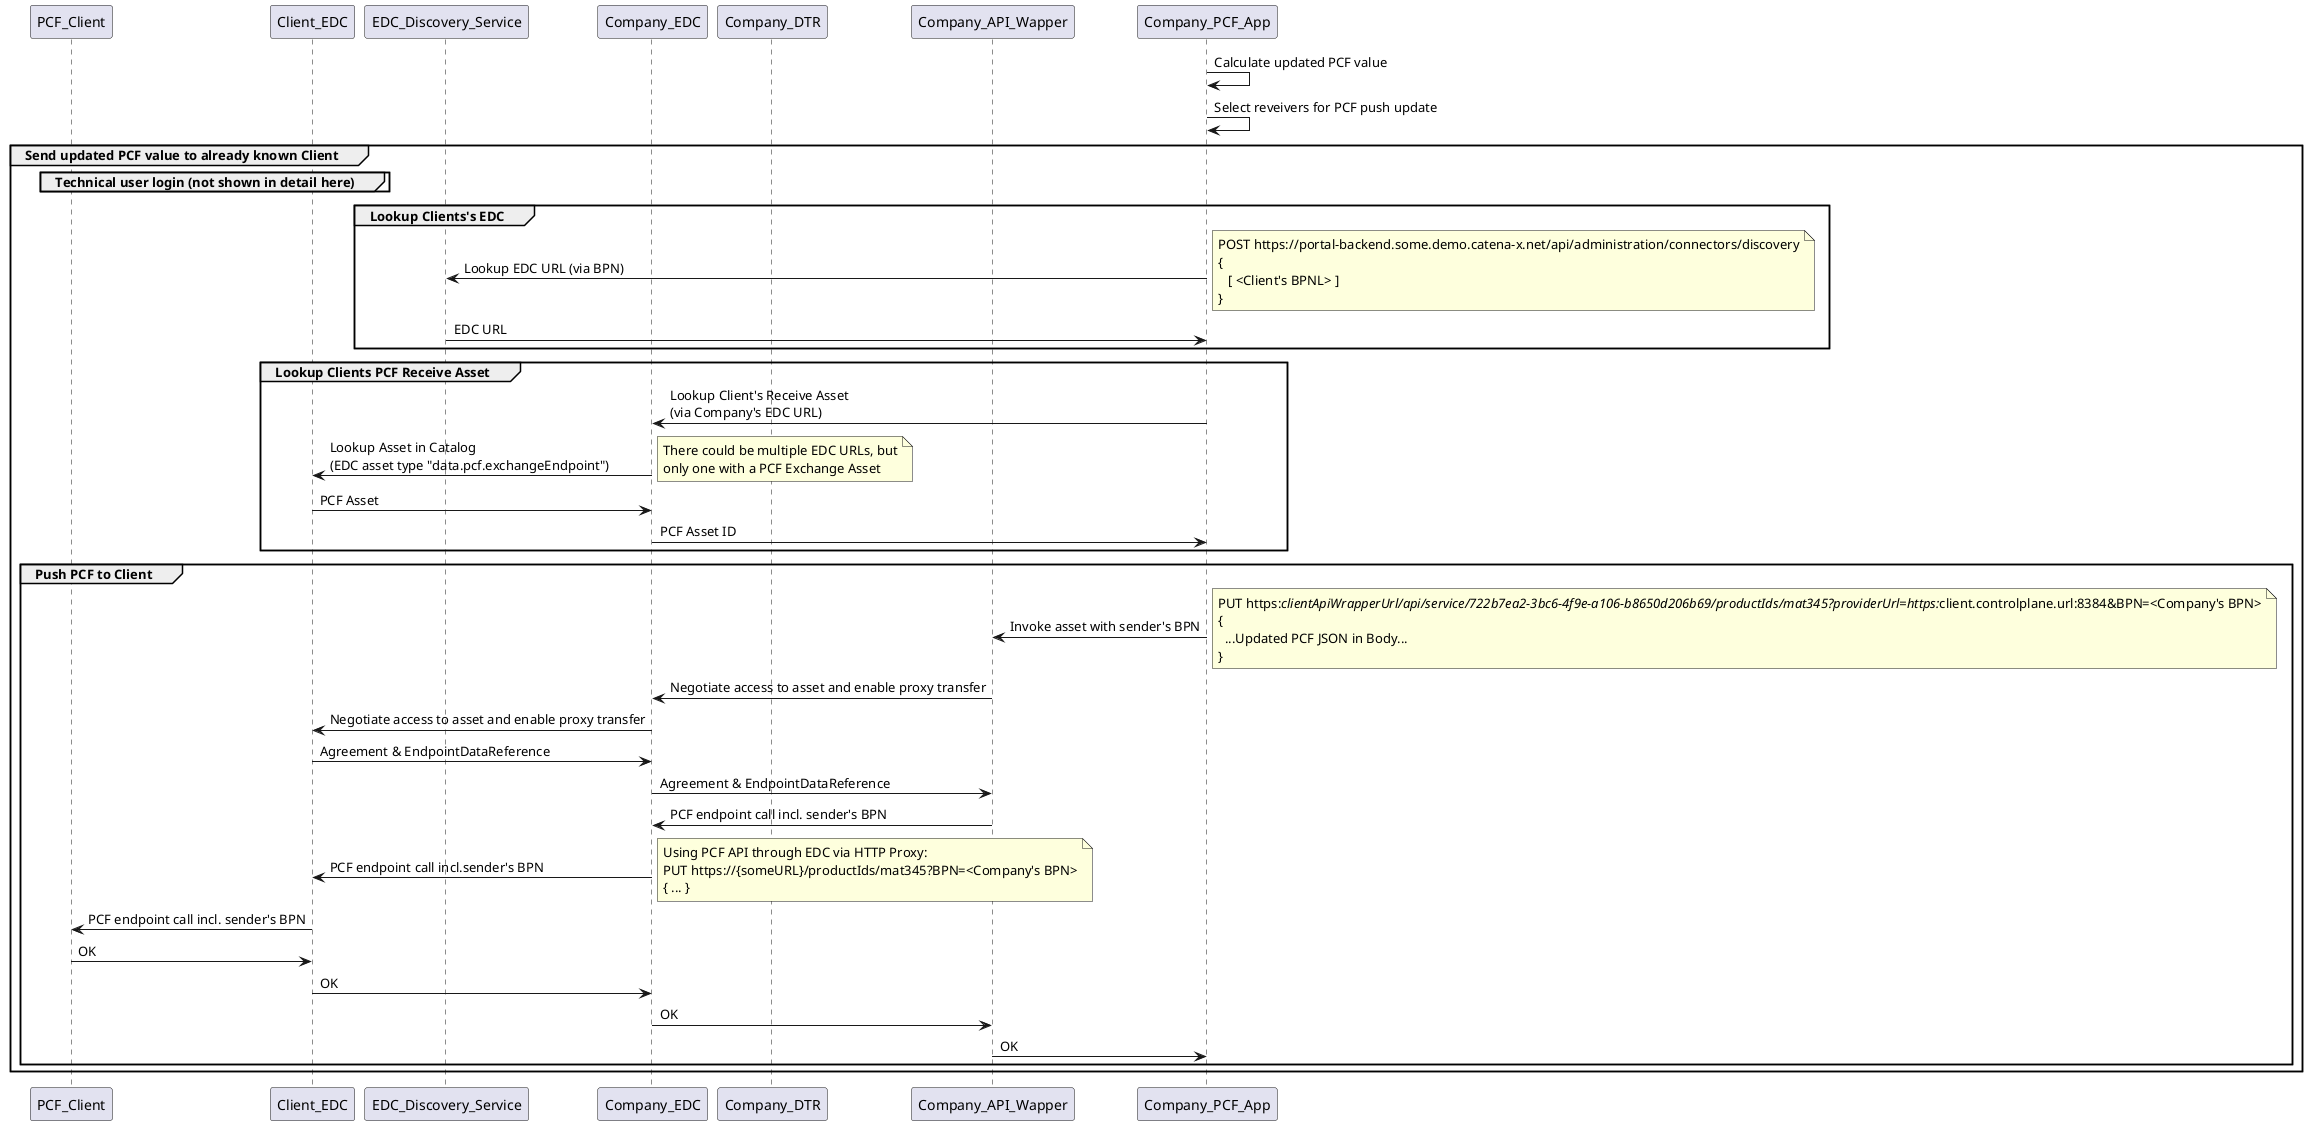 @startuml "PCF Update pushed through EDC"

participant PCF_Client
participant Client_EDC
participant EDC_Discovery_Service
participant Company_EDC
participant Company_DTR
participant Company_API_Wapper
participant Company_PCF_App

Company_PCF_App -> Company_PCF_App: Calculate updated PCF value
Company_PCF_App -> Company_PCF_App: Select reveivers for PCF push update

group Send updated PCF value to already known Client

group Technical user login (not shown in detail here)
end

group Lookup Clients's EDC
Company_PCF_App -> EDC_Discovery_Service: Lookup EDC URL (via BPN)
note right
POST https://portal-backend.some.demo.catena-x.net/api/administration/connectors/discovery
{
   [ <Client's BPNL> ] 
}
end note
EDC_Discovery_Service -> Company_PCF_App: EDC URL
end

group Lookup Clients PCF Receive Asset
Company_PCF_App -> Company_EDC: Lookup Client's Receive Asset\n(via Company's EDC URL)
Company_EDC -> Client_EDC: Lookup Asset in Catalog\n(EDC asset type "data.pcf.exchangeEndpoint")
note right
There could be multiple EDC URLs, but
only one with a PCF Exchange Asset
end note
Client_EDC -> Company_EDC: PCF Asset
Company_EDC -> Company_PCF_App: PCF Asset ID
end

group Push PCF to Client
Company_PCF_App -> Company_API_Wapper: Invoke asset with sender's BPN
note right
PUT https://clientApiWrapperUrl/api/service/722b7ea2-3bc6-4f9e-a106-b8650d206b69/productIds/mat345?providerUrl=https://client.controlplane.url:8384&BPN=<Company's BPN>
{
  ...Updated PCF JSON in Body...
}
end note
Company_API_Wapper -> Company_EDC: Negotiate access to asset and enable proxy transfer
Company_EDC -> Client_EDC: Negotiate access to asset and enable proxy transfer
Client_EDC -> Company_EDC: Agreement & EndpointDataReference
Company_EDC -> Company_API_Wapper: Agreement & EndpointDataReference
Company_API_Wapper -> Company_EDC: PCF endpoint call incl. sender's BPN
Company_EDC -> Client_EDC: PCF endpoint call incl.sender's BPN
note right
Using PCF API through EDC via HTTP Proxy:
PUT https://{someURL}/productIds/mat345?BPN=<Company's BPN>
{ ... }
end note
Client_EDC -> PCF_Client: PCF endpoint call incl. sender's BPN
PCF_Client -> Client_EDC: OK
Client_EDC -> Company_EDC: OK
Company_EDC -> Company_API_Wapper: OK
Company_API_Wapper -> Company_PCF_App: OK
end
end
 
@enduml